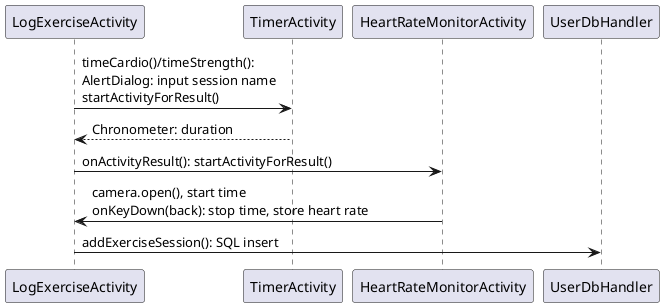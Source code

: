 @startuml
LogExerciseActivity -> TimerActivity: timeCardio()/timeStrength():\nAlertDialog: input session name\nstartActivityForResult()
TimerActivity --> LogExerciseActivity: Chronometer: duration

LogExerciseActivity -> HeartRateMonitorActivity: onActivityResult(): startActivityForResult()
HeartRateMonitorActivity -> LogExerciseActivity: camera.open(), start time\nonKeyDown(back): stop time, store heart rate
LogExerciseActivity -> UserDbHandler: addExerciseSession(): SQL insert
@enduml